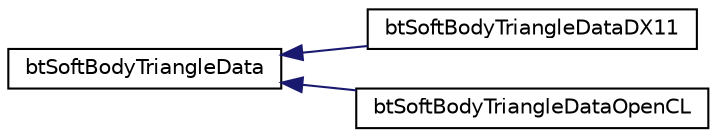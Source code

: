 digraph "Graphical Class Hierarchy"
{
  edge [fontname="Helvetica",fontsize="10",labelfontname="Helvetica",labelfontsize="10"];
  node [fontname="Helvetica",fontsize="10",shape=record];
  rankdir="LR";
  Node1 [label="btSoftBodyTriangleData",height=0.2,width=0.4,color="black", fillcolor="white", style="filled",URL="$classbt_soft_body_triangle_data.html"];
  Node1 -> Node2 [dir="back",color="midnightblue",fontsize="10",style="solid",fontname="Helvetica"];
  Node2 [label="btSoftBodyTriangleDataDX11",height=0.2,width=0.4,color="black", fillcolor="white", style="filled",URL="$classbt_soft_body_triangle_data_d_x11.html"];
  Node1 -> Node3 [dir="back",color="midnightblue",fontsize="10",style="solid",fontname="Helvetica"];
  Node3 [label="btSoftBodyTriangleDataOpenCL",height=0.2,width=0.4,color="black", fillcolor="white", style="filled",URL="$classbt_soft_body_triangle_data_open_c_l.html"];
}
